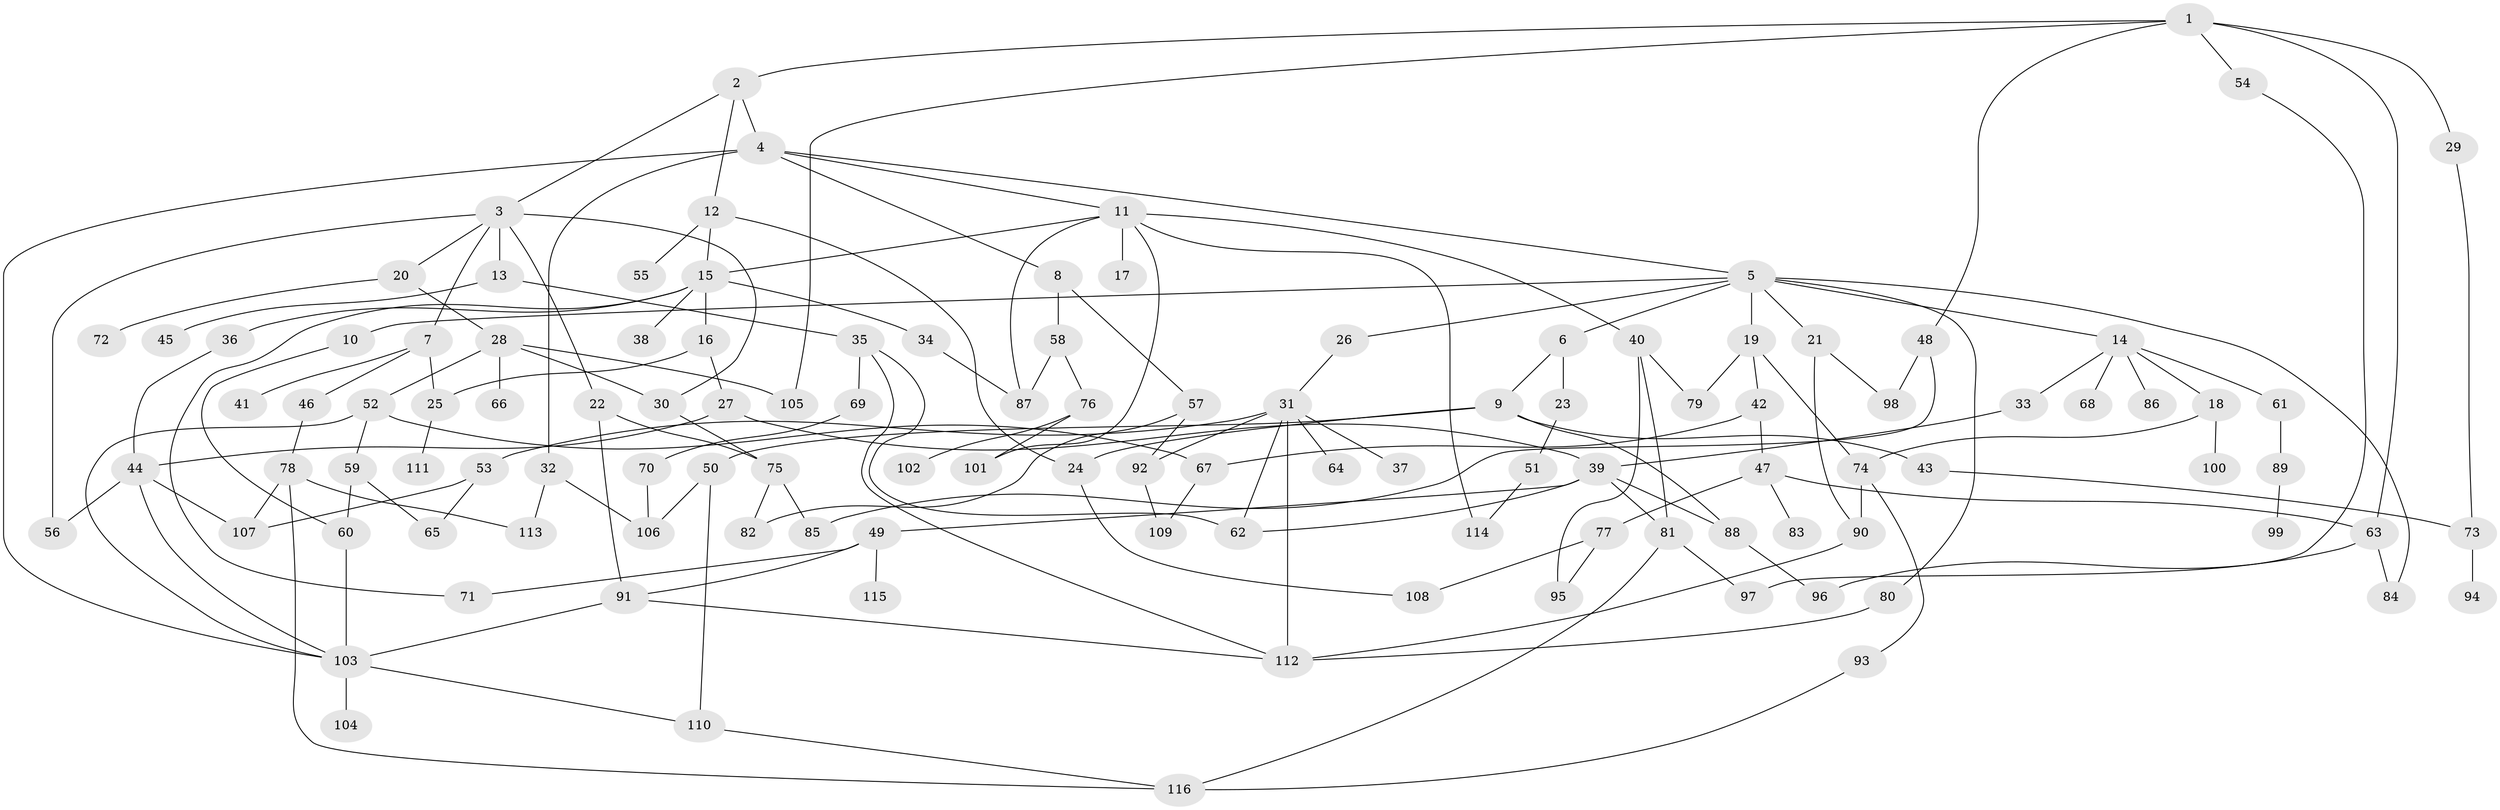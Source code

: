 // coarse degree distribution, {2: 0.30434782608695654, 17: 0.014492753623188406, 1: 0.17391304347826086, 4: 0.15942028985507245, 5: 0.057971014492753624, 10: 0.014492753623188406, 3: 0.18840579710144928, 6: 0.043478260869565216, 7: 0.028985507246376812, 8: 0.014492753623188406}
// Generated by graph-tools (version 1.1) at 2025/45/03/04/25 21:45:49]
// undirected, 116 vertices, 169 edges
graph export_dot {
graph [start="1"]
  node [color=gray90,style=filled];
  1;
  2;
  3;
  4;
  5;
  6;
  7;
  8;
  9;
  10;
  11;
  12;
  13;
  14;
  15;
  16;
  17;
  18;
  19;
  20;
  21;
  22;
  23;
  24;
  25;
  26;
  27;
  28;
  29;
  30;
  31;
  32;
  33;
  34;
  35;
  36;
  37;
  38;
  39;
  40;
  41;
  42;
  43;
  44;
  45;
  46;
  47;
  48;
  49;
  50;
  51;
  52;
  53;
  54;
  55;
  56;
  57;
  58;
  59;
  60;
  61;
  62;
  63;
  64;
  65;
  66;
  67;
  68;
  69;
  70;
  71;
  72;
  73;
  74;
  75;
  76;
  77;
  78;
  79;
  80;
  81;
  82;
  83;
  84;
  85;
  86;
  87;
  88;
  89;
  90;
  91;
  92;
  93;
  94;
  95;
  96;
  97;
  98;
  99;
  100;
  101;
  102;
  103;
  104;
  105;
  106;
  107;
  108;
  109;
  110;
  111;
  112;
  113;
  114;
  115;
  116;
  1 -- 2;
  1 -- 29;
  1 -- 48;
  1 -- 54;
  1 -- 105;
  1 -- 63;
  2 -- 3;
  2 -- 4;
  2 -- 12;
  3 -- 7;
  3 -- 13;
  3 -- 20;
  3 -- 22;
  3 -- 30;
  3 -- 56;
  4 -- 5;
  4 -- 8;
  4 -- 11;
  4 -- 32;
  4 -- 103;
  5 -- 6;
  5 -- 10;
  5 -- 14;
  5 -- 19;
  5 -- 21;
  5 -- 26;
  5 -- 80;
  5 -- 84;
  6 -- 9;
  6 -- 23;
  7 -- 41;
  7 -- 46;
  7 -- 25;
  8 -- 57;
  8 -- 58;
  9 -- 43;
  9 -- 50;
  9 -- 88;
  9 -- 24;
  10 -- 60;
  11 -- 17;
  11 -- 40;
  11 -- 87;
  11 -- 101;
  11 -- 114;
  11 -- 15;
  12 -- 15;
  12 -- 24;
  12 -- 55;
  13 -- 35;
  13 -- 45;
  14 -- 18;
  14 -- 33;
  14 -- 61;
  14 -- 68;
  14 -- 86;
  15 -- 16;
  15 -- 34;
  15 -- 36;
  15 -- 38;
  15 -- 71;
  16 -- 25;
  16 -- 27;
  18 -- 74;
  18 -- 100;
  19 -- 42;
  19 -- 79;
  19 -- 74;
  20 -- 28;
  20 -- 72;
  21 -- 98;
  21 -- 90;
  22 -- 91;
  22 -- 75;
  23 -- 51;
  24 -- 108;
  25 -- 111;
  26 -- 31;
  27 -- 39;
  27 -- 44;
  28 -- 52;
  28 -- 66;
  28 -- 105;
  28 -- 30;
  29 -- 73;
  30 -- 75;
  31 -- 37;
  31 -- 53;
  31 -- 64;
  31 -- 62;
  31 -- 92;
  31 -- 112;
  32 -- 113;
  32 -- 106;
  33 -- 39;
  34 -- 87;
  35 -- 69;
  35 -- 112;
  35 -- 62;
  36 -- 44;
  39 -- 49;
  39 -- 62;
  39 -- 81;
  39 -- 88;
  40 -- 79;
  40 -- 95;
  40 -- 81;
  42 -- 47;
  42 -- 67;
  43 -- 73;
  44 -- 56;
  44 -- 103;
  44 -- 107;
  46 -- 78;
  47 -- 63;
  47 -- 77;
  47 -- 83;
  48 -- 85;
  48 -- 98;
  49 -- 115;
  49 -- 91;
  49 -- 71;
  50 -- 106;
  50 -- 110;
  51 -- 114;
  52 -- 59;
  52 -- 103;
  52 -- 67;
  53 -- 107;
  53 -- 65;
  54 -- 97;
  57 -- 92;
  57 -- 82;
  58 -- 76;
  58 -- 87;
  59 -- 60;
  59 -- 65;
  60 -- 103;
  61 -- 89;
  63 -- 96;
  63 -- 84;
  67 -- 109;
  69 -- 70;
  70 -- 106;
  73 -- 94;
  74 -- 90;
  74 -- 93;
  75 -- 82;
  75 -- 85;
  76 -- 102;
  76 -- 101;
  77 -- 108;
  77 -- 95;
  78 -- 116;
  78 -- 113;
  78 -- 107;
  80 -- 112;
  81 -- 116;
  81 -- 97;
  88 -- 96;
  89 -- 99;
  90 -- 112;
  91 -- 112;
  91 -- 103;
  92 -- 109;
  93 -- 116;
  103 -- 104;
  103 -- 110;
  110 -- 116;
}
